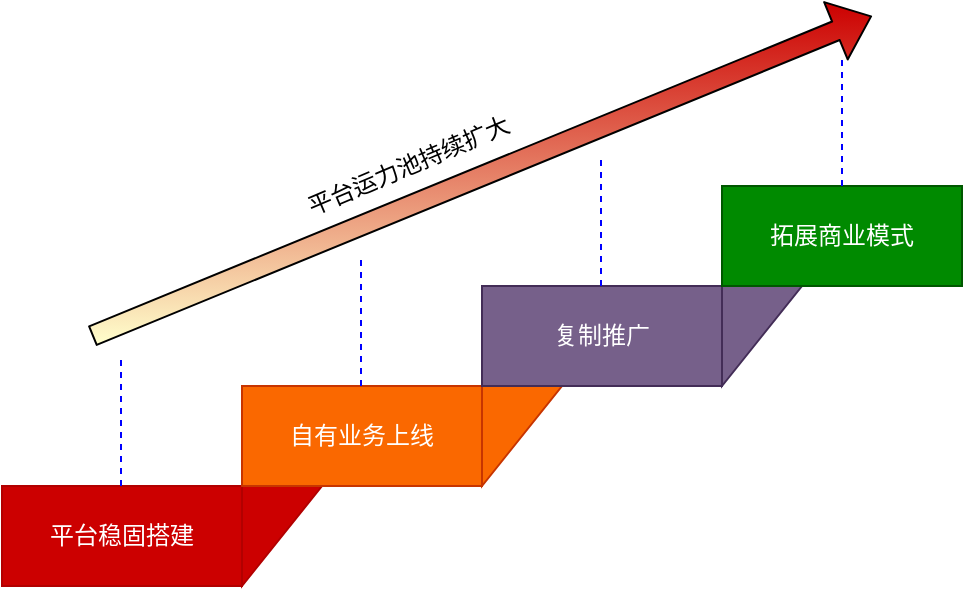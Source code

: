 <mxfile version="12.3.8" type="github" pages="1">
  <diagram id="AUFRNIZMDpevhwHJq7A-" name="第 1 页">
    <mxGraphModel dx="854" dy="478" grid="1" gridSize="10" guides="1" tooltips="1" connect="1" arrows="1" fold="1" page="1" pageScale="1" pageWidth="1169" pageHeight="827" math="0" shadow="0">
      <root>
        <mxCell id="0"/>
        <mxCell id="1" parent="0"/>
        <mxCell id="4LcxIrztmvxNG7RHcqgv-1" value="平台稳固搭建" style="rounded=0;whiteSpace=wrap;html=1;fillColor=#CC0000;strokeColor=#B20000;fontColor=#ffffff;" parent="1" vertex="1">
          <mxGeometry x="60" y="324" width="120" height="50" as="geometry"/>
        </mxCell>
        <mxCell id="4LcxIrztmvxNG7RHcqgv-3" value="" style="verticalLabelPosition=bottom;verticalAlign=top;html=1;shape=mxgraph.basic.orthogonal_triangle;direction=west;flipH=1;fillColor=#CC0000;strokeColor=#B20000;fontColor=#ffffff;" parent="1" vertex="1">
          <mxGeometry x="180" y="324" width="40" height="50" as="geometry"/>
        </mxCell>
        <mxCell id="4LcxIrztmvxNG7RHcqgv-4" value="自有业务上线" style="rounded=0;whiteSpace=wrap;html=1;fillColor=#fa6800;strokeColor=#C73500;fontColor=#ffffff;" parent="1" vertex="1">
          <mxGeometry x="180" y="274" width="120" height="50" as="geometry"/>
        </mxCell>
        <mxCell id="4LcxIrztmvxNG7RHcqgv-5" value="" style="verticalLabelPosition=bottom;verticalAlign=top;html=1;shape=mxgraph.basic.orthogonal_triangle;direction=west;flipH=1;fillColor=#fa6800;strokeColor=#C73500;fontColor=#ffffff;" parent="1" vertex="1">
          <mxGeometry x="300" y="274" width="40" height="50" as="geometry"/>
        </mxCell>
        <mxCell id="4LcxIrztmvxNG7RHcqgv-6" value="复制推广" style="rounded=0;whiteSpace=wrap;html=1;fillColor=#76608a;strokeColor=#432D57;fontColor=#ffffff;" parent="1" vertex="1">
          <mxGeometry x="300" y="224" width="120" height="50" as="geometry"/>
        </mxCell>
        <mxCell id="4LcxIrztmvxNG7RHcqgv-7" value="" style="verticalLabelPosition=bottom;verticalAlign=top;html=1;shape=mxgraph.basic.orthogonal_triangle;direction=west;flipH=1;fillColor=#76608a;strokeColor=#432D57;fontColor=#ffffff;" parent="1" vertex="1">
          <mxGeometry x="420" y="224" width="40" height="50" as="geometry"/>
        </mxCell>
        <mxCell id="4LcxIrztmvxNG7RHcqgv-8" value="拓展商业模式" style="rounded=0;whiteSpace=wrap;html=1;fillColor=#008a00;strokeColor=#005700;fontColor=#ffffff;" parent="1" vertex="1">
          <mxGeometry x="420" y="174" width="120" height="50" as="geometry"/>
        </mxCell>
        <mxCell id="4LcxIrztmvxNG7RHcqgv-10" value="" style="endArrow=none;dashed=1;html=1;jumpSize=4;strokeColor=#0000FF;rounded=1;" parent="1" edge="1">
          <mxGeometry width="50" height="50" relative="1" as="geometry">
            <mxPoint x="119.5" y="324" as="sourcePoint"/>
            <mxPoint x="119.5" y="260" as="targetPoint"/>
          </mxGeometry>
        </mxCell>
        <mxCell id="4LcxIrztmvxNG7RHcqgv-11" value="" style="endArrow=none;dashed=1;html=1;jumpSize=4;strokeColor=#0000FF;rounded=1;" parent="1" edge="1">
          <mxGeometry width="50" height="50" relative="1" as="geometry">
            <mxPoint x="239.5" y="274" as="sourcePoint"/>
            <mxPoint x="239.5" y="210" as="targetPoint"/>
          </mxGeometry>
        </mxCell>
        <mxCell id="4LcxIrztmvxNG7RHcqgv-13" value="" style="endArrow=none;dashed=1;html=1;jumpSize=4;strokeColor=#0000FF;rounded=1;" parent="1" edge="1">
          <mxGeometry width="50" height="50" relative="1" as="geometry">
            <mxPoint x="480" y="174" as="sourcePoint"/>
            <mxPoint x="480" y="110" as="targetPoint"/>
          </mxGeometry>
        </mxCell>
        <mxCell id="4LcxIrztmvxNG7RHcqgv-14" value="" style="endArrow=none;dashed=1;html=1;jumpSize=4;strokeColor=#0000FF;rounded=1;" parent="1" edge="1">
          <mxGeometry width="50" height="50" relative="1" as="geometry">
            <mxPoint x="359.5" y="224" as="sourcePoint"/>
            <mxPoint x="359.5" y="160" as="targetPoint"/>
          </mxGeometry>
        </mxCell>
        <mxCell id="nZRihKheD_QciD9N_qgA-1" value="" style="shape=flexArrow;endArrow=classic;html=1;fillColor=#CC0000;gradientColor=#FFFFCC;" edge="1" parent="1">
          <mxGeometry width="50" height="50" relative="1" as="geometry">
            <mxPoint x="105" y="249" as="sourcePoint"/>
            <mxPoint x="495" y="89" as="targetPoint"/>
          </mxGeometry>
        </mxCell>
        <mxCell id="nZRihKheD_QciD9N_qgA-3" value="平台运力池持续扩大" style="text;html=1;strokeColor=none;fillColor=none;align=center;verticalAlign=middle;whiteSpace=wrap;rounded=0;rotation=337;" vertex="1" parent="1">
          <mxGeometry x="207" y="154" width="113" height="20" as="geometry"/>
        </mxCell>
      </root>
    </mxGraphModel>
  </diagram>
</mxfile>
